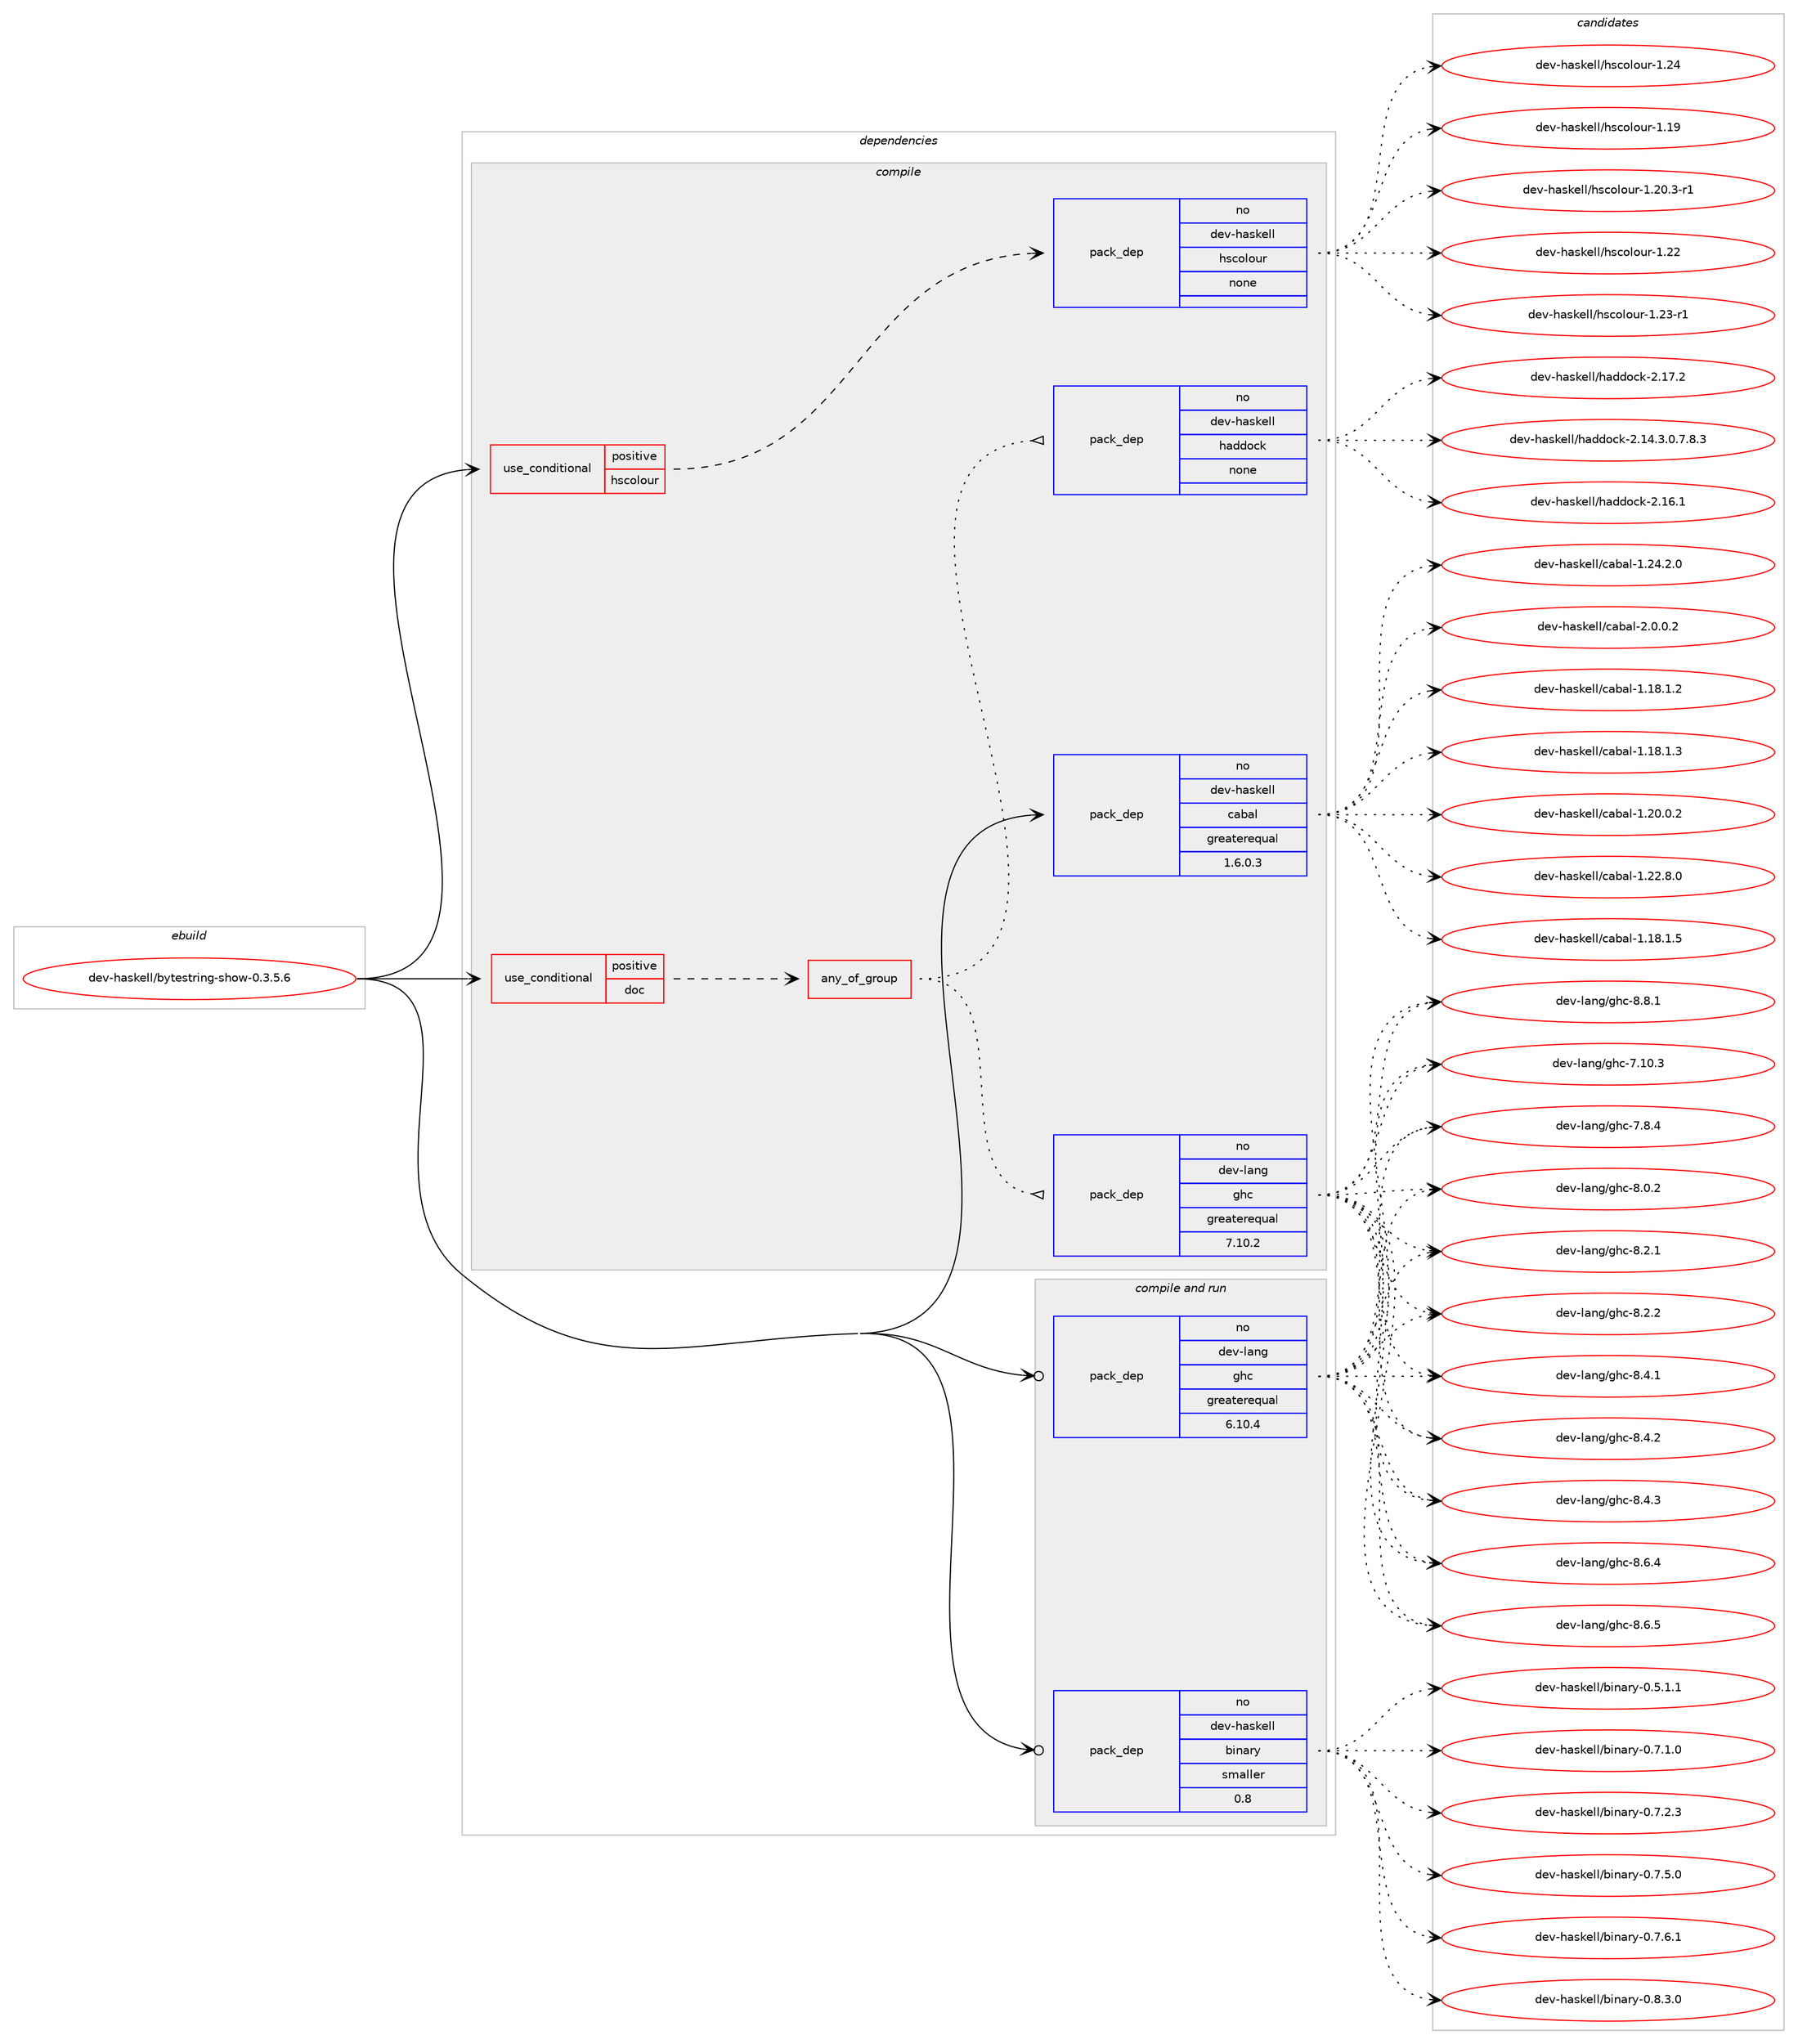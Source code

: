 digraph prolog {

# *************
# Graph options
# *************

newrank=true;
concentrate=true;
compound=true;
graph [rankdir=LR,fontname=Helvetica,fontsize=10,ranksep=1.5];#, ranksep=2.5, nodesep=0.2];
edge  [arrowhead=vee];
node  [fontname=Helvetica,fontsize=10];

# **********
# The ebuild
# **********

subgraph cluster_leftcol {
color=gray;
rank=same;
label=<<i>ebuild</i>>;
id [label="dev-haskell/bytestring-show-0.3.5.6", color=red, width=4, href="../dev-haskell/bytestring-show-0.3.5.6.svg"];
}

# ****************
# The dependencies
# ****************

subgraph cluster_midcol {
color=gray;
label=<<i>dependencies</i>>;
subgraph cluster_compile {
fillcolor="#eeeeee";
style=filled;
label=<<i>compile</i>>;
subgraph cond124987 {
dependency527885 [label=<<TABLE BORDER="0" CELLBORDER="1" CELLSPACING="0" CELLPADDING="4"><TR><TD ROWSPAN="3" CELLPADDING="10">use_conditional</TD></TR><TR><TD>positive</TD></TR><TR><TD>doc</TD></TR></TABLE>>, shape=none, color=red];
subgraph any9571 {
dependency527886 [label=<<TABLE BORDER="0" CELLBORDER="1" CELLSPACING="0" CELLPADDING="4"><TR><TD CELLPADDING="10">any_of_group</TD></TR></TABLE>>, shape=none, color=red];subgraph pack392970 {
dependency527887 [label=<<TABLE BORDER="0" CELLBORDER="1" CELLSPACING="0" CELLPADDING="4" WIDTH="220"><TR><TD ROWSPAN="6" CELLPADDING="30">pack_dep</TD></TR><TR><TD WIDTH="110">no</TD></TR><TR><TD>dev-haskell</TD></TR><TR><TD>haddock</TD></TR><TR><TD>none</TD></TR><TR><TD></TD></TR></TABLE>>, shape=none, color=blue];
}
dependency527886:e -> dependency527887:w [weight=20,style="dotted",arrowhead="oinv"];
subgraph pack392971 {
dependency527888 [label=<<TABLE BORDER="0" CELLBORDER="1" CELLSPACING="0" CELLPADDING="4" WIDTH="220"><TR><TD ROWSPAN="6" CELLPADDING="30">pack_dep</TD></TR><TR><TD WIDTH="110">no</TD></TR><TR><TD>dev-lang</TD></TR><TR><TD>ghc</TD></TR><TR><TD>greaterequal</TD></TR><TR><TD>7.10.2</TD></TR></TABLE>>, shape=none, color=blue];
}
dependency527886:e -> dependency527888:w [weight=20,style="dotted",arrowhead="oinv"];
}
dependency527885:e -> dependency527886:w [weight=20,style="dashed",arrowhead="vee"];
}
id:e -> dependency527885:w [weight=20,style="solid",arrowhead="vee"];
subgraph cond124988 {
dependency527889 [label=<<TABLE BORDER="0" CELLBORDER="1" CELLSPACING="0" CELLPADDING="4"><TR><TD ROWSPAN="3" CELLPADDING="10">use_conditional</TD></TR><TR><TD>positive</TD></TR><TR><TD>hscolour</TD></TR></TABLE>>, shape=none, color=red];
subgraph pack392972 {
dependency527890 [label=<<TABLE BORDER="0" CELLBORDER="1" CELLSPACING="0" CELLPADDING="4" WIDTH="220"><TR><TD ROWSPAN="6" CELLPADDING="30">pack_dep</TD></TR><TR><TD WIDTH="110">no</TD></TR><TR><TD>dev-haskell</TD></TR><TR><TD>hscolour</TD></TR><TR><TD>none</TD></TR><TR><TD></TD></TR></TABLE>>, shape=none, color=blue];
}
dependency527889:e -> dependency527890:w [weight=20,style="dashed",arrowhead="vee"];
}
id:e -> dependency527889:w [weight=20,style="solid",arrowhead="vee"];
subgraph pack392973 {
dependency527891 [label=<<TABLE BORDER="0" CELLBORDER="1" CELLSPACING="0" CELLPADDING="4" WIDTH="220"><TR><TD ROWSPAN="6" CELLPADDING="30">pack_dep</TD></TR><TR><TD WIDTH="110">no</TD></TR><TR><TD>dev-haskell</TD></TR><TR><TD>cabal</TD></TR><TR><TD>greaterequal</TD></TR><TR><TD>1.6.0.3</TD></TR></TABLE>>, shape=none, color=blue];
}
id:e -> dependency527891:w [weight=20,style="solid",arrowhead="vee"];
}
subgraph cluster_compileandrun {
fillcolor="#eeeeee";
style=filled;
label=<<i>compile and run</i>>;
subgraph pack392974 {
dependency527892 [label=<<TABLE BORDER="0" CELLBORDER="1" CELLSPACING="0" CELLPADDING="4" WIDTH="220"><TR><TD ROWSPAN="6" CELLPADDING="30">pack_dep</TD></TR><TR><TD WIDTH="110">no</TD></TR><TR><TD>dev-haskell</TD></TR><TR><TD>binary</TD></TR><TR><TD>smaller</TD></TR><TR><TD>0.8</TD></TR></TABLE>>, shape=none, color=blue];
}
id:e -> dependency527892:w [weight=20,style="solid",arrowhead="odotvee"];
subgraph pack392975 {
dependency527893 [label=<<TABLE BORDER="0" CELLBORDER="1" CELLSPACING="0" CELLPADDING="4" WIDTH="220"><TR><TD ROWSPAN="6" CELLPADDING="30">pack_dep</TD></TR><TR><TD WIDTH="110">no</TD></TR><TR><TD>dev-lang</TD></TR><TR><TD>ghc</TD></TR><TR><TD>greaterequal</TD></TR><TR><TD>6.10.4</TD></TR></TABLE>>, shape=none, color=blue];
}
id:e -> dependency527893:w [weight=20,style="solid",arrowhead="odotvee"];
}
subgraph cluster_run {
fillcolor="#eeeeee";
style=filled;
label=<<i>run</i>>;
}
}

# **************
# The candidates
# **************

subgraph cluster_choices {
rank=same;
color=gray;
label=<<i>candidates</i>>;

subgraph choice392970 {
color=black;
nodesep=1;
choice1001011184510497115107101108108471049710010011199107455046495246514648465546564651 [label="dev-haskell/haddock-2.14.3.0.7.8.3", color=red, width=4,href="../dev-haskell/haddock-2.14.3.0.7.8.3.svg"];
choice100101118451049711510710110810847104971001001119910745504649544649 [label="dev-haskell/haddock-2.16.1", color=red, width=4,href="../dev-haskell/haddock-2.16.1.svg"];
choice100101118451049711510710110810847104971001001119910745504649554650 [label="dev-haskell/haddock-2.17.2", color=red, width=4,href="../dev-haskell/haddock-2.17.2.svg"];
dependency527887:e -> choice1001011184510497115107101108108471049710010011199107455046495246514648465546564651:w [style=dotted,weight="100"];
dependency527887:e -> choice100101118451049711510710110810847104971001001119910745504649544649:w [style=dotted,weight="100"];
dependency527887:e -> choice100101118451049711510710110810847104971001001119910745504649554650:w [style=dotted,weight="100"];
}
subgraph choice392971 {
color=black;
nodesep=1;
choice1001011184510897110103471031049945554649484651 [label="dev-lang/ghc-7.10.3", color=red, width=4,href="../dev-lang/ghc-7.10.3.svg"];
choice10010111845108971101034710310499455546564652 [label="dev-lang/ghc-7.8.4", color=red, width=4,href="../dev-lang/ghc-7.8.4.svg"];
choice10010111845108971101034710310499455646484650 [label="dev-lang/ghc-8.0.2", color=red, width=4,href="../dev-lang/ghc-8.0.2.svg"];
choice10010111845108971101034710310499455646504649 [label="dev-lang/ghc-8.2.1", color=red, width=4,href="../dev-lang/ghc-8.2.1.svg"];
choice10010111845108971101034710310499455646504650 [label="dev-lang/ghc-8.2.2", color=red, width=4,href="../dev-lang/ghc-8.2.2.svg"];
choice10010111845108971101034710310499455646524649 [label="dev-lang/ghc-8.4.1", color=red, width=4,href="../dev-lang/ghc-8.4.1.svg"];
choice10010111845108971101034710310499455646524650 [label="dev-lang/ghc-8.4.2", color=red, width=4,href="../dev-lang/ghc-8.4.2.svg"];
choice10010111845108971101034710310499455646524651 [label="dev-lang/ghc-8.4.3", color=red, width=4,href="../dev-lang/ghc-8.4.3.svg"];
choice10010111845108971101034710310499455646544652 [label="dev-lang/ghc-8.6.4", color=red, width=4,href="../dev-lang/ghc-8.6.4.svg"];
choice10010111845108971101034710310499455646544653 [label="dev-lang/ghc-8.6.5", color=red, width=4,href="../dev-lang/ghc-8.6.5.svg"];
choice10010111845108971101034710310499455646564649 [label="dev-lang/ghc-8.8.1", color=red, width=4,href="../dev-lang/ghc-8.8.1.svg"];
dependency527888:e -> choice1001011184510897110103471031049945554649484651:w [style=dotted,weight="100"];
dependency527888:e -> choice10010111845108971101034710310499455546564652:w [style=dotted,weight="100"];
dependency527888:e -> choice10010111845108971101034710310499455646484650:w [style=dotted,weight="100"];
dependency527888:e -> choice10010111845108971101034710310499455646504649:w [style=dotted,weight="100"];
dependency527888:e -> choice10010111845108971101034710310499455646504650:w [style=dotted,weight="100"];
dependency527888:e -> choice10010111845108971101034710310499455646524649:w [style=dotted,weight="100"];
dependency527888:e -> choice10010111845108971101034710310499455646524650:w [style=dotted,weight="100"];
dependency527888:e -> choice10010111845108971101034710310499455646524651:w [style=dotted,weight="100"];
dependency527888:e -> choice10010111845108971101034710310499455646544652:w [style=dotted,weight="100"];
dependency527888:e -> choice10010111845108971101034710310499455646544653:w [style=dotted,weight="100"];
dependency527888:e -> choice10010111845108971101034710310499455646564649:w [style=dotted,weight="100"];
}
subgraph choice392972 {
color=black;
nodesep=1;
choice100101118451049711510710110810847104115991111081111171144549464957 [label="dev-haskell/hscolour-1.19", color=red, width=4,href="../dev-haskell/hscolour-1.19.svg"];
choice10010111845104971151071011081084710411599111108111117114454946504846514511449 [label="dev-haskell/hscolour-1.20.3-r1", color=red, width=4,href="../dev-haskell/hscolour-1.20.3-r1.svg"];
choice100101118451049711510710110810847104115991111081111171144549465050 [label="dev-haskell/hscolour-1.22", color=red, width=4,href="../dev-haskell/hscolour-1.22.svg"];
choice1001011184510497115107101108108471041159911110811111711445494650514511449 [label="dev-haskell/hscolour-1.23-r1", color=red, width=4,href="../dev-haskell/hscolour-1.23-r1.svg"];
choice100101118451049711510710110810847104115991111081111171144549465052 [label="dev-haskell/hscolour-1.24", color=red, width=4,href="../dev-haskell/hscolour-1.24.svg"];
dependency527890:e -> choice100101118451049711510710110810847104115991111081111171144549464957:w [style=dotted,weight="100"];
dependency527890:e -> choice10010111845104971151071011081084710411599111108111117114454946504846514511449:w [style=dotted,weight="100"];
dependency527890:e -> choice100101118451049711510710110810847104115991111081111171144549465050:w [style=dotted,weight="100"];
dependency527890:e -> choice1001011184510497115107101108108471041159911110811111711445494650514511449:w [style=dotted,weight="100"];
dependency527890:e -> choice100101118451049711510710110810847104115991111081111171144549465052:w [style=dotted,weight="100"];
}
subgraph choice392973 {
color=black;
nodesep=1;
choice10010111845104971151071011081084799979897108454946495646494650 [label="dev-haskell/cabal-1.18.1.2", color=red, width=4,href="../dev-haskell/cabal-1.18.1.2.svg"];
choice10010111845104971151071011081084799979897108454946495646494651 [label="dev-haskell/cabal-1.18.1.3", color=red, width=4,href="../dev-haskell/cabal-1.18.1.3.svg"];
choice10010111845104971151071011081084799979897108454946495646494653 [label="dev-haskell/cabal-1.18.1.5", color=red, width=4,href="../dev-haskell/cabal-1.18.1.5.svg"];
choice10010111845104971151071011081084799979897108454946504846484650 [label="dev-haskell/cabal-1.20.0.2", color=red, width=4,href="../dev-haskell/cabal-1.20.0.2.svg"];
choice10010111845104971151071011081084799979897108454946505046564648 [label="dev-haskell/cabal-1.22.8.0", color=red, width=4,href="../dev-haskell/cabal-1.22.8.0.svg"];
choice10010111845104971151071011081084799979897108454946505246504648 [label="dev-haskell/cabal-1.24.2.0", color=red, width=4,href="../dev-haskell/cabal-1.24.2.0.svg"];
choice100101118451049711510710110810847999798971084550464846484650 [label="dev-haskell/cabal-2.0.0.2", color=red, width=4,href="../dev-haskell/cabal-2.0.0.2.svg"];
dependency527891:e -> choice10010111845104971151071011081084799979897108454946495646494650:w [style=dotted,weight="100"];
dependency527891:e -> choice10010111845104971151071011081084799979897108454946495646494651:w [style=dotted,weight="100"];
dependency527891:e -> choice10010111845104971151071011081084799979897108454946495646494653:w [style=dotted,weight="100"];
dependency527891:e -> choice10010111845104971151071011081084799979897108454946504846484650:w [style=dotted,weight="100"];
dependency527891:e -> choice10010111845104971151071011081084799979897108454946505046564648:w [style=dotted,weight="100"];
dependency527891:e -> choice10010111845104971151071011081084799979897108454946505246504648:w [style=dotted,weight="100"];
dependency527891:e -> choice100101118451049711510710110810847999798971084550464846484650:w [style=dotted,weight="100"];
}
subgraph choice392974 {
color=black;
nodesep=1;
choice10010111845104971151071011081084798105110971141214548465346494649 [label="dev-haskell/binary-0.5.1.1", color=red, width=4,href="../dev-haskell/binary-0.5.1.1.svg"];
choice10010111845104971151071011081084798105110971141214548465546494648 [label="dev-haskell/binary-0.7.1.0", color=red, width=4,href="../dev-haskell/binary-0.7.1.0.svg"];
choice10010111845104971151071011081084798105110971141214548465546504651 [label="dev-haskell/binary-0.7.2.3", color=red, width=4,href="../dev-haskell/binary-0.7.2.3.svg"];
choice10010111845104971151071011081084798105110971141214548465546534648 [label="dev-haskell/binary-0.7.5.0", color=red, width=4,href="../dev-haskell/binary-0.7.5.0.svg"];
choice10010111845104971151071011081084798105110971141214548465546544649 [label="dev-haskell/binary-0.7.6.1", color=red, width=4,href="../dev-haskell/binary-0.7.6.1.svg"];
choice10010111845104971151071011081084798105110971141214548465646514648 [label="dev-haskell/binary-0.8.3.0", color=red, width=4,href="../dev-haskell/binary-0.8.3.0.svg"];
dependency527892:e -> choice10010111845104971151071011081084798105110971141214548465346494649:w [style=dotted,weight="100"];
dependency527892:e -> choice10010111845104971151071011081084798105110971141214548465546494648:w [style=dotted,weight="100"];
dependency527892:e -> choice10010111845104971151071011081084798105110971141214548465546504651:w [style=dotted,weight="100"];
dependency527892:e -> choice10010111845104971151071011081084798105110971141214548465546534648:w [style=dotted,weight="100"];
dependency527892:e -> choice10010111845104971151071011081084798105110971141214548465546544649:w [style=dotted,weight="100"];
dependency527892:e -> choice10010111845104971151071011081084798105110971141214548465646514648:w [style=dotted,weight="100"];
}
subgraph choice392975 {
color=black;
nodesep=1;
choice1001011184510897110103471031049945554649484651 [label="dev-lang/ghc-7.10.3", color=red, width=4,href="../dev-lang/ghc-7.10.3.svg"];
choice10010111845108971101034710310499455546564652 [label="dev-lang/ghc-7.8.4", color=red, width=4,href="../dev-lang/ghc-7.8.4.svg"];
choice10010111845108971101034710310499455646484650 [label="dev-lang/ghc-8.0.2", color=red, width=4,href="../dev-lang/ghc-8.0.2.svg"];
choice10010111845108971101034710310499455646504649 [label="dev-lang/ghc-8.2.1", color=red, width=4,href="../dev-lang/ghc-8.2.1.svg"];
choice10010111845108971101034710310499455646504650 [label="dev-lang/ghc-8.2.2", color=red, width=4,href="../dev-lang/ghc-8.2.2.svg"];
choice10010111845108971101034710310499455646524649 [label="dev-lang/ghc-8.4.1", color=red, width=4,href="../dev-lang/ghc-8.4.1.svg"];
choice10010111845108971101034710310499455646524650 [label="dev-lang/ghc-8.4.2", color=red, width=4,href="../dev-lang/ghc-8.4.2.svg"];
choice10010111845108971101034710310499455646524651 [label="dev-lang/ghc-8.4.3", color=red, width=4,href="../dev-lang/ghc-8.4.3.svg"];
choice10010111845108971101034710310499455646544652 [label="dev-lang/ghc-8.6.4", color=red, width=4,href="../dev-lang/ghc-8.6.4.svg"];
choice10010111845108971101034710310499455646544653 [label="dev-lang/ghc-8.6.5", color=red, width=4,href="../dev-lang/ghc-8.6.5.svg"];
choice10010111845108971101034710310499455646564649 [label="dev-lang/ghc-8.8.1", color=red, width=4,href="../dev-lang/ghc-8.8.1.svg"];
dependency527893:e -> choice1001011184510897110103471031049945554649484651:w [style=dotted,weight="100"];
dependency527893:e -> choice10010111845108971101034710310499455546564652:w [style=dotted,weight="100"];
dependency527893:e -> choice10010111845108971101034710310499455646484650:w [style=dotted,weight="100"];
dependency527893:e -> choice10010111845108971101034710310499455646504649:w [style=dotted,weight="100"];
dependency527893:e -> choice10010111845108971101034710310499455646504650:w [style=dotted,weight="100"];
dependency527893:e -> choice10010111845108971101034710310499455646524649:w [style=dotted,weight="100"];
dependency527893:e -> choice10010111845108971101034710310499455646524650:w [style=dotted,weight="100"];
dependency527893:e -> choice10010111845108971101034710310499455646524651:w [style=dotted,weight="100"];
dependency527893:e -> choice10010111845108971101034710310499455646544652:w [style=dotted,weight="100"];
dependency527893:e -> choice10010111845108971101034710310499455646544653:w [style=dotted,weight="100"];
dependency527893:e -> choice10010111845108971101034710310499455646564649:w [style=dotted,weight="100"];
}
}

}
